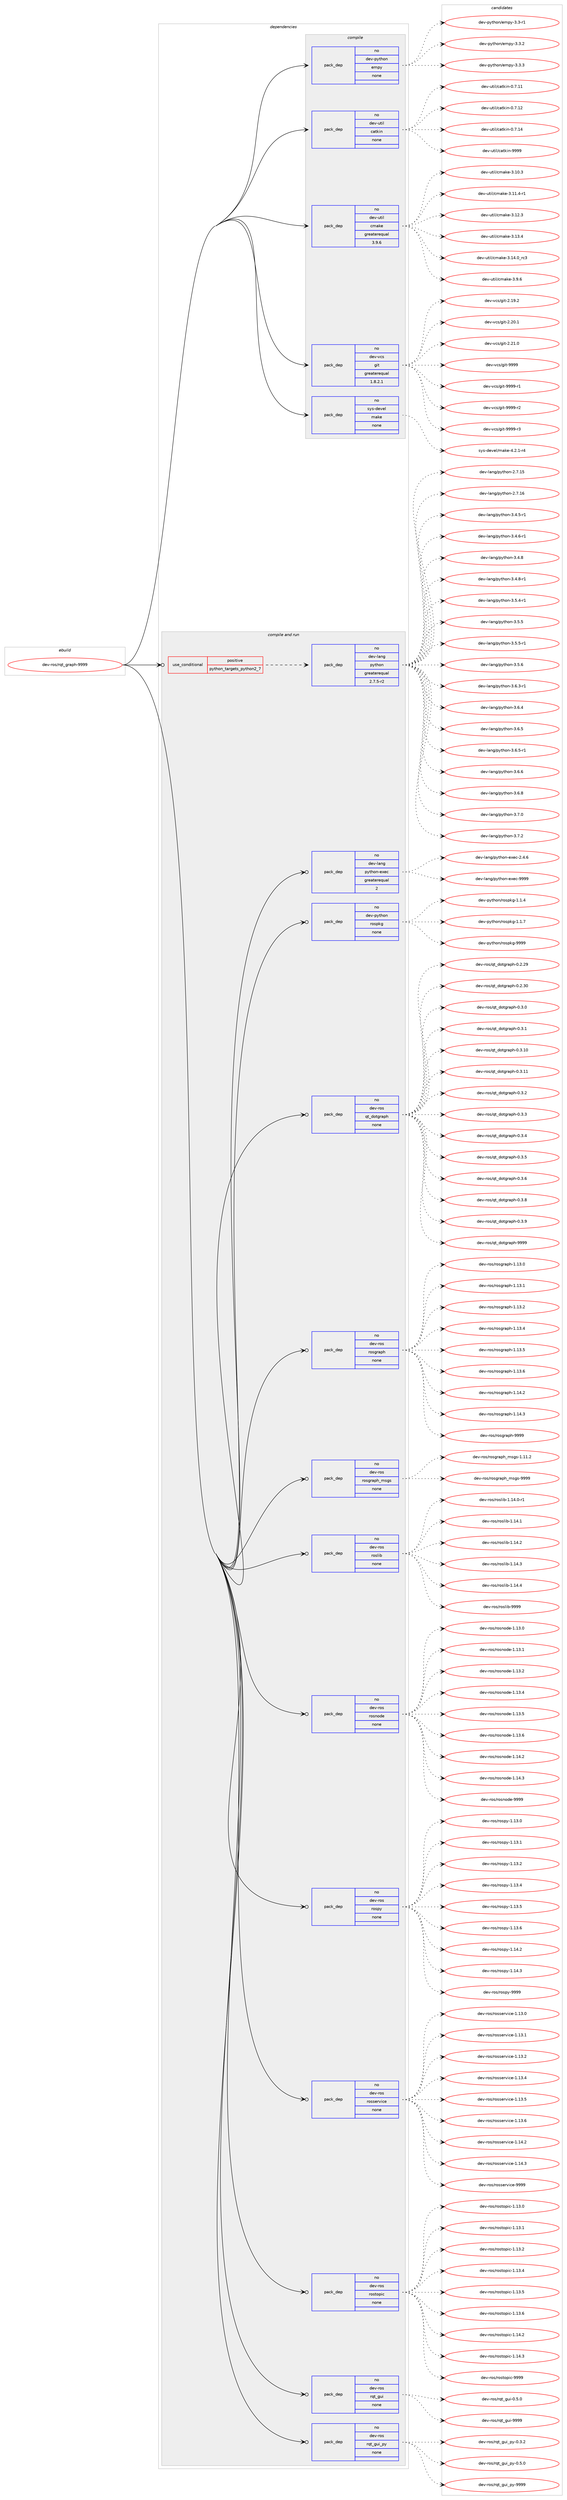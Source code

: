 digraph prolog {

# *************
# Graph options
# *************

newrank=true;
concentrate=true;
compound=true;
graph [rankdir=LR,fontname=Helvetica,fontsize=10,ranksep=1.5];#, ranksep=2.5, nodesep=0.2];
edge  [arrowhead=vee];
node  [fontname=Helvetica,fontsize=10];

# **********
# The ebuild
# **********

subgraph cluster_leftcol {
color=gray;
rank=same;
label=<<i>ebuild</i>>;
id [label="dev-ros/rqt_graph-9999", color=red, width=4, href="../dev-ros/rqt_graph-9999.svg"];
}

# ****************
# The dependencies
# ****************

subgraph cluster_midcol {
color=gray;
label=<<i>dependencies</i>>;
subgraph cluster_compile {
fillcolor="#eeeeee";
style=filled;
label=<<i>compile</i>>;
subgraph pack1055354 {
dependency1469235 [label=<<TABLE BORDER="0" CELLBORDER="1" CELLSPACING="0" CELLPADDING="4" WIDTH="220"><TR><TD ROWSPAN="6" CELLPADDING="30">pack_dep</TD></TR><TR><TD WIDTH="110">no</TD></TR><TR><TD>dev-python</TD></TR><TR><TD>empy</TD></TR><TR><TD>none</TD></TR><TR><TD></TD></TR></TABLE>>, shape=none, color=blue];
}
id:e -> dependency1469235:w [weight=20,style="solid",arrowhead="vee"];
subgraph pack1055355 {
dependency1469236 [label=<<TABLE BORDER="0" CELLBORDER="1" CELLSPACING="0" CELLPADDING="4" WIDTH="220"><TR><TD ROWSPAN="6" CELLPADDING="30">pack_dep</TD></TR><TR><TD WIDTH="110">no</TD></TR><TR><TD>dev-util</TD></TR><TR><TD>catkin</TD></TR><TR><TD>none</TD></TR><TR><TD></TD></TR></TABLE>>, shape=none, color=blue];
}
id:e -> dependency1469236:w [weight=20,style="solid",arrowhead="vee"];
subgraph pack1055356 {
dependency1469237 [label=<<TABLE BORDER="0" CELLBORDER="1" CELLSPACING="0" CELLPADDING="4" WIDTH="220"><TR><TD ROWSPAN="6" CELLPADDING="30">pack_dep</TD></TR><TR><TD WIDTH="110">no</TD></TR><TR><TD>dev-util</TD></TR><TR><TD>cmake</TD></TR><TR><TD>greaterequal</TD></TR><TR><TD>3.9.6</TD></TR></TABLE>>, shape=none, color=blue];
}
id:e -> dependency1469237:w [weight=20,style="solid",arrowhead="vee"];
subgraph pack1055357 {
dependency1469238 [label=<<TABLE BORDER="0" CELLBORDER="1" CELLSPACING="0" CELLPADDING="4" WIDTH="220"><TR><TD ROWSPAN="6" CELLPADDING="30">pack_dep</TD></TR><TR><TD WIDTH="110">no</TD></TR><TR><TD>dev-vcs</TD></TR><TR><TD>git</TD></TR><TR><TD>greaterequal</TD></TR><TR><TD>1.8.2.1</TD></TR></TABLE>>, shape=none, color=blue];
}
id:e -> dependency1469238:w [weight=20,style="solid",arrowhead="vee"];
subgraph pack1055358 {
dependency1469239 [label=<<TABLE BORDER="0" CELLBORDER="1" CELLSPACING="0" CELLPADDING="4" WIDTH="220"><TR><TD ROWSPAN="6" CELLPADDING="30">pack_dep</TD></TR><TR><TD WIDTH="110">no</TD></TR><TR><TD>sys-devel</TD></TR><TR><TD>make</TD></TR><TR><TD>none</TD></TR><TR><TD></TD></TR></TABLE>>, shape=none, color=blue];
}
id:e -> dependency1469239:w [weight=20,style="solid",arrowhead="vee"];
}
subgraph cluster_compileandrun {
fillcolor="#eeeeee";
style=filled;
label=<<i>compile and run</i>>;
subgraph cond390491 {
dependency1469240 [label=<<TABLE BORDER="0" CELLBORDER="1" CELLSPACING="0" CELLPADDING="4"><TR><TD ROWSPAN="3" CELLPADDING="10">use_conditional</TD></TR><TR><TD>positive</TD></TR><TR><TD>python_targets_python2_7</TD></TR></TABLE>>, shape=none, color=red];
subgraph pack1055359 {
dependency1469241 [label=<<TABLE BORDER="0" CELLBORDER="1" CELLSPACING="0" CELLPADDING="4" WIDTH="220"><TR><TD ROWSPAN="6" CELLPADDING="30">pack_dep</TD></TR><TR><TD WIDTH="110">no</TD></TR><TR><TD>dev-lang</TD></TR><TR><TD>python</TD></TR><TR><TD>greaterequal</TD></TR><TR><TD>2.7.5-r2</TD></TR></TABLE>>, shape=none, color=blue];
}
dependency1469240:e -> dependency1469241:w [weight=20,style="dashed",arrowhead="vee"];
}
id:e -> dependency1469240:w [weight=20,style="solid",arrowhead="odotvee"];
subgraph pack1055360 {
dependency1469242 [label=<<TABLE BORDER="0" CELLBORDER="1" CELLSPACING="0" CELLPADDING="4" WIDTH="220"><TR><TD ROWSPAN="6" CELLPADDING="30">pack_dep</TD></TR><TR><TD WIDTH="110">no</TD></TR><TR><TD>dev-lang</TD></TR><TR><TD>python-exec</TD></TR><TR><TD>greaterequal</TD></TR><TR><TD>2</TD></TR></TABLE>>, shape=none, color=blue];
}
id:e -> dependency1469242:w [weight=20,style="solid",arrowhead="odotvee"];
subgraph pack1055361 {
dependency1469243 [label=<<TABLE BORDER="0" CELLBORDER="1" CELLSPACING="0" CELLPADDING="4" WIDTH="220"><TR><TD ROWSPAN="6" CELLPADDING="30">pack_dep</TD></TR><TR><TD WIDTH="110">no</TD></TR><TR><TD>dev-python</TD></TR><TR><TD>rospkg</TD></TR><TR><TD>none</TD></TR><TR><TD></TD></TR></TABLE>>, shape=none, color=blue];
}
id:e -> dependency1469243:w [weight=20,style="solid",arrowhead="odotvee"];
subgraph pack1055362 {
dependency1469244 [label=<<TABLE BORDER="0" CELLBORDER="1" CELLSPACING="0" CELLPADDING="4" WIDTH="220"><TR><TD ROWSPAN="6" CELLPADDING="30">pack_dep</TD></TR><TR><TD WIDTH="110">no</TD></TR><TR><TD>dev-ros</TD></TR><TR><TD>qt_dotgraph</TD></TR><TR><TD>none</TD></TR><TR><TD></TD></TR></TABLE>>, shape=none, color=blue];
}
id:e -> dependency1469244:w [weight=20,style="solid",arrowhead="odotvee"];
subgraph pack1055363 {
dependency1469245 [label=<<TABLE BORDER="0" CELLBORDER="1" CELLSPACING="0" CELLPADDING="4" WIDTH="220"><TR><TD ROWSPAN="6" CELLPADDING="30">pack_dep</TD></TR><TR><TD WIDTH="110">no</TD></TR><TR><TD>dev-ros</TD></TR><TR><TD>rosgraph</TD></TR><TR><TD>none</TD></TR><TR><TD></TD></TR></TABLE>>, shape=none, color=blue];
}
id:e -> dependency1469245:w [weight=20,style="solid",arrowhead="odotvee"];
subgraph pack1055364 {
dependency1469246 [label=<<TABLE BORDER="0" CELLBORDER="1" CELLSPACING="0" CELLPADDING="4" WIDTH="220"><TR><TD ROWSPAN="6" CELLPADDING="30">pack_dep</TD></TR><TR><TD WIDTH="110">no</TD></TR><TR><TD>dev-ros</TD></TR><TR><TD>rosgraph_msgs</TD></TR><TR><TD>none</TD></TR><TR><TD></TD></TR></TABLE>>, shape=none, color=blue];
}
id:e -> dependency1469246:w [weight=20,style="solid",arrowhead="odotvee"];
subgraph pack1055365 {
dependency1469247 [label=<<TABLE BORDER="0" CELLBORDER="1" CELLSPACING="0" CELLPADDING="4" WIDTH="220"><TR><TD ROWSPAN="6" CELLPADDING="30">pack_dep</TD></TR><TR><TD WIDTH="110">no</TD></TR><TR><TD>dev-ros</TD></TR><TR><TD>roslib</TD></TR><TR><TD>none</TD></TR><TR><TD></TD></TR></TABLE>>, shape=none, color=blue];
}
id:e -> dependency1469247:w [weight=20,style="solid",arrowhead="odotvee"];
subgraph pack1055366 {
dependency1469248 [label=<<TABLE BORDER="0" CELLBORDER="1" CELLSPACING="0" CELLPADDING="4" WIDTH="220"><TR><TD ROWSPAN="6" CELLPADDING="30">pack_dep</TD></TR><TR><TD WIDTH="110">no</TD></TR><TR><TD>dev-ros</TD></TR><TR><TD>rosnode</TD></TR><TR><TD>none</TD></TR><TR><TD></TD></TR></TABLE>>, shape=none, color=blue];
}
id:e -> dependency1469248:w [weight=20,style="solid",arrowhead="odotvee"];
subgraph pack1055367 {
dependency1469249 [label=<<TABLE BORDER="0" CELLBORDER="1" CELLSPACING="0" CELLPADDING="4" WIDTH="220"><TR><TD ROWSPAN="6" CELLPADDING="30">pack_dep</TD></TR><TR><TD WIDTH="110">no</TD></TR><TR><TD>dev-ros</TD></TR><TR><TD>rospy</TD></TR><TR><TD>none</TD></TR><TR><TD></TD></TR></TABLE>>, shape=none, color=blue];
}
id:e -> dependency1469249:w [weight=20,style="solid",arrowhead="odotvee"];
subgraph pack1055368 {
dependency1469250 [label=<<TABLE BORDER="0" CELLBORDER="1" CELLSPACING="0" CELLPADDING="4" WIDTH="220"><TR><TD ROWSPAN="6" CELLPADDING="30">pack_dep</TD></TR><TR><TD WIDTH="110">no</TD></TR><TR><TD>dev-ros</TD></TR><TR><TD>rosservice</TD></TR><TR><TD>none</TD></TR><TR><TD></TD></TR></TABLE>>, shape=none, color=blue];
}
id:e -> dependency1469250:w [weight=20,style="solid",arrowhead="odotvee"];
subgraph pack1055369 {
dependency1469251 [label=<<TABLE BORDER="0" CELLBORDER="1" CELLSPACING="0" CELLPADDING="4" WIDTH="220"><TR><TD ROWSPAN="6" CELLPADDING="30">pack_dep</TD></TR><TR><TD WIDTH="110">no</TD></TR><TR><TD>dev-ros</TD></TR><TR><TD>rostopic</TD></TR><TR><TD>none</TD></TR><TR><TD></TD></TR></TABLE>>, shape=none, color=blue];
}
id:e -> dependency1469251:w [weight=20,style="solid",arrowhead="odotvee"];
subgraph pack1055370 {
dependency1469252 [label=<<TABLE BORDER="0" CELLBORDER="1" CELLSPACING="0" CELLPADDING="4" WIDTH="220"><TR><TD ROWSPAN="6" CELLPADDING="30">pack_dep</TD></TR><TR><TD WIDTH="110">no</TD></TR><TR><TD>dev-ros</TD></TR><TR><TD>rqt_gui</TD></TR><TR><TD>none</TD></TR><TR><TD></TD></TR></TABLE>>, shape=none, color=blue];
}
id:e -> dependency1469252:w [weight=20,style="solid",arrowhead="odotvee"];
subgraph pack1055371 {
dependency1469253 [label=<<TABLE BORDER="0" CELLBORDER="1" CELLSPACING="0" CELLPADDING="4" WIDTH="220"><TR><TD ROWSPAN="6" CELLPADDING="30">pack_dep</TD></TR><TR><TD WIDTH="110">no</TD></TR><TR><TD>dev-ros</TD></TR><TR><TD>rqt_gui_py</TD></TR><TR><TD>none</TD></TR><TR><TD></TD></TR></TABLE>>, shape=none, color=blue];
}
id:e -> dependency1469253:w [weight=20,style="solid",arrowhead="odotvee"];
}
subgraph cluster_run {
fillcolor="#eeeeee";
style=filled;
label=<<i>run</i>>;
}
}

# **************
# The candidates
# **************

subgraph cluster_choices {
rank=same;
color=gray;
label=<<i>candidates</i>>;

subgraph choice1055354 {
color=black;
nodesep=1;
choice1001011184511212111610411111047101109112121455146514511449 [label="dev-python/empy-3.3-r1", color=red, width=4,href="../dev-python/empy-3.3-r1.svg"];
choice1001011184511212111610411111047101109112121455146514650 [label="dev-python/empy-3.3.2", color=red, width=4,href="../dev-python/empy-3.3.2.svg"];
choice1001011184511212111610411111047101109112121455146514651 [label="dev-python/empy-3.3.3", color=red, width=4,href="../dev-python/empy-3.3.3.svg"];
dependency1469235:e -> choice1001011184511212111610411111047101109112121455146514511449:w [style=dotted,weight="100"];
dependency1469235:e -> choice1001011184511212111610411111047101109112121455146514650:w [style=dotted,weight="100"];
dependency1469235:e -> choice1001011184511212111610411111047101109112121455146514651:w [style=dotted,weight="100"];
}
subgraph choice1055355 {
color=black;
nodesep=1;
choice1001011184511711610510847999711610710511045484655464949 [label="dev-util/catkin-0.7.11", color=red, width=4,href="../dev-util/catkin-0.7.11.svg"];
choice1001011184511711610510847999711610710511045484655464950 [label="dev-util/catkin-0.7.12", color=red, width=4,href="../dev-util/catkin-0.7.12.svg"];
choice1001011184511711610510847999711610710511045484655464952 [label="dev-util/catkin-0.7.14", color=red, width=4,href="../dev-util/catkin-0.7.14.svg"];
choice100101118451171161051084799971161071051104557575757 [label="dev-util/catkin-9999", color=red, width=4,href="../dev-util/catkin-9999.svg"];
dependency1469236:e -> choice1001011184511711610510847999711610710511045484655464949:w [style=dotted,weight="100"];
dependency1469236:e -> choice1001011184511711610510847999711610710511045484655464950:w [style=dotted,weight="100"];
dependency1469236:e -> choice1001011184511711610510847999711610710511045484655464952:w [style=dotted,weight="100"];
dependency1469236:e -> choice100101118451171161051084799971161071051104557575757:w [style=dotted,weight="100"];
}
subgraph choice1055356 {
color=black;
nodesep=1;
choice1001011184511711610510847991099710710145514649484651 [label="dev-util/cmake-3.10.3", color=red, width=4,href="../dev-util/cmake-3.10.3.svg"];
choice10010111845117116105108479910997107101455146494946524511449 [label="dev-util/cmake-3.11.4-r1", color=red, width=4,href="../dev-util/cmake-3.11.4-r1.svg"];
choice1001011184511711610510847991099710710145514649504651 [label="dev-util/cmake-3.12.3", color=red, width=4,href="../dev-util/cmake-3.12.3.svg"];
choice1001011184511711610510847991099710710145514649514652 [label="dev-util/cmake-3.13.4", color=red, width=4,href="../dev-util/cmake-3.13.4.svg"];
choice1001011184511711610510847991099710710145514649524648951149951 [label="dev-util/cmake-3.14.0_rc3", color=red, width=4,href="../dev-util/cmake-3.14.0_rc3.svg"];
choice10010111845117116105108479910997107101455146574654 [label="dev-util/cmake-3.9.6", color=red, width=4,href="../dev-util/cmake-3.9.6.svg"];
dependency1469237:e -> choice1001011184511711610510847991099710710145514649484651:w [style=dotted,weight="100"];
dependency1469237:e -> choice10010111845117116105108479910997107101455146494946524511449:w [style=dotted,weight="100"];
dependency1469237:e -> choice1001011184511711610510847991099710710145514649504651:w [style=dotted,weight="100"];
dependency1469237:e -> choice1001011184511711610510847991099710710145514649514652:w [style=dotted,weight="100"];
dependency1469237:e -> choice1001011184511711610510847991099710710145514649524648951149951:w [style=dotted,weight="100"];
dependency1469237:e -> choice10010111845117116105108479910997107101455146574654:w [style=dotted,weight="100"];
}
subgraph choice1055357 {
color=black;
nodesep=1;
choice10010111845118991154710310511645504649574650 [label="dev-vcs/git-2.19.2", color=red, width=4,href="../dev-vcs/git-2.19.2.svg"];
choice10010111845118991154710310511645504650484649 [label="dev-vcs/git-2.20.1", color=red, width=4,href="../dev-vcs/git-2.20.1.svg"];
choice10010111845118991154710310511645504650494648 [label="dev-vcs/git-2.21.0", color=red, width=4,href="../dev-vcs/git-2.21.0.svg"];
choice1001011184511899115471031051164557575757 [label="dev-vcs/git-9999", color=red, width=4,href="../dev-vcs/git-9999.svg"];
choice10010111845118991154710310511645575757574511449 [label="dev-vcs/git-9999-r1", color=red, width=4,href="../dev-vcs/git-9999-r1.svg"];
choice10010111845118991154710310511645575757574511450 [label="dev-vcs/git-9999-r2", color=red, width=4,href="../dev-vcs/git-9999-r2.svg"];
choice10010111845118991154710310511645575757574511451 [label="dev-vcs/git-9999-r3", color=red, width=4,href="../dev-vcs/git-9999-r3.svg"];
dependency1469238:e -> choice10010111845118991154710310511645504649574650:w [style=dotted,weight="100"];
dependency1469238:e -> choice10010111845118991154710310511645504650484649:w [style=dotted,weight="100"];
dependency1469238:e -> choice10010111845118991154710310511645504650494648:w [style=dotted,weight="100"];
dependency1469238:e -> choice1001011184511899115471031051164557575757:w [style=dotted,weight="100"];
dependency1469238:e -> choice10010111845118991154710310511645575757574511449:w [style=dotted,weight="100"];
dependency1469238:e -> choice10010111845118991154710310511645575757574511450:w [style=dotted,weight="100"];
dependency1469238:e -> choice10010111845118991154710310511645575757574511451:w [style=dotted,weight="100"];
}
subgraph choice1055358 {
color=black;
nodesep=1;
choice1151211154510010111810110847109971071014552465046494511452 [label="sys-devel/make-4.2.1-r4", color=red, width=4,href="../sys-devel/make-4.2.1-r4.svg"];
dependency1469239:e -> choice1151211154510010111810110847109971071014552465046494511452:w [style=dotted,weight="100"];
}
subgraph choice1055359 {
color=black;
nodesep=1;
choice10010111845108971101034711212111610411111045504655464953 [label="dev-lang/python-2.7.15", color=red, width=4,href="../dev-lang/python-2.7.15.svg"];
choice10010111845108971101034711212111610411111045504655464954 [label="dev-lang/python-2.7.16", color=red, width=4,href="../dev-lang/python-2.7.16.svg"];
choice1001011184510897110103471121211161041111104551465246534511449 [label="dev-lang/python-3.4.5-r1", color=red, width=4,href="../dev-lang/python-3.4.5-r1.svg"];
choice1001011184510897110103471121211161041111104551465246544511449 [label="dev-lang/python-3.4.6-r1", color=red, width=4,href="../dev-lang/python-3.4.6-r1.svg"];
choice100101118451089711010347112121116104111110455146524656 [label="dev-lang/python-3.4.8", color=red, width=4,href="../dev-lang/python-3.4.8.svg"];
choice1001011184510897110103471121211161041111104551465246564511449 [label="dev-lang/python-3.4.8-r1", color=red, width=4,href="../dev-lang/python-3.4.8-r1.svg"];
choice1001011184510897110103471121211161041111104551465346524511449 [label="dev-lang/python-3.5.4-r1", color=red, width=4,href="../dev-lang/python-3.5.4-r1.svg"];
choice100101118451089711010347112121116104111110455146534653 [label="dev-lang/python-3.5.5", color=red, width=4,href="../dev-lang/python-3.5.5.svg"];
choice1001011184510897110103471121211161041111104551465346534511449 [label="dev-lang/python-3.5.5-r1", color=red, width=4,href="../dev-lang/python-3.5.5-r1.svg"];
choice100101118451089711010347112121116104111110455146534654 [label="dev-lang/python-3.5.6", color=red, width=4,href="../dev-lang/python-3.5.6.svg"];
choice1001011184510897110103471121211161041111104551465446514511449 [label="dev-lang/python-3.6.3-r1", color=red, width=4,href="../dev-lang/python-3.6.3-r1.svg"];
choice100101118451089711010347112121116104111110455146544652 [label="dev-lang/python-3.6.4", color=red, width=4,href="../dev-lang/python-3.6.4.svg"];
choice100101118451089711010347112121116104111110455146544653 [label="dev-lang/python-3.6.5", color=red, width=4,href="../dev-lang/python-3.6.5.svg"];
choice1001011184510897110103471121211161041111104551465446534511449 [label="dev-lang/python-3.6.5-r1", color=red, width=4,href="../dev-lang/python-3.6.5-r1.svg"];
choice100101118451089711010347112121116104111110455146544654 [label="dev-lang/python-3.6.6", color=red, width=4,href="../dev-lang/python-3.6.6.svg"];
choice100101118451089711010347112121116104111110455146544656 [label="dev-lang/python-3.6.8", color=red, width=4,href="../dev-lang/python-3.6.8.svg"];
choice100101118451089711010347112121116104111110455146554648 [label="dev-lang/python-3.7.0", color=red, width=4,href="../dev-lang/python-3.7.0.svg"];
choice100101118451089711010347112121116104111110455146554650 [label="dev-lang/python-3.7.2", color=red, width=4,href="../dev-lang/python-3.7.2.svg"];
dependency1469241:e -> choice10010111845108971101034711212111610411111045504655464953:w [style=dotted,weight="100"];
dependency1469241:e -> choice10010111845108971101034711212111610411111045504655464954:w [style=dotted,weight="100"];
dependency1469241:e -> choice1001011184510897110103471121211161041111104551465246534511449:w [style=dotted,weight="100"];
dependency1469241:e -> choice1001011184510897110103471121211161041111104551465246544511449:w [style=dotted,weight="100"];
dependency1469241:e -> choice100101118451089711010347112121116104111110455146524656:w [style=dotted,weight="100"];
dependency1469241:e -> choice1001011184510897110103471121211161041111104551465246564511449:w [style=dotted,weight="100"];
dependency1469241:e -> choice1001011184510897110103471121211161041111104551465346524511449:w [style=dotted,weight="100"];
dependency1469241:e -> choice100101118451089711010347112121116104111110455146534653:w [style=dotted,weight="100"];
dependency1469241:e -> choice1001011184510897110103471121211161041111104551465346534511449:w [style=dotted,weight="100"];
dependency1469241:e -> choice100101118451089711010347112121116104111110455146534654:w [style=dotted,weight="100"];
dependency1469241:e -> choice1001011184510897110103471121211161041111104551465446514511449:w [style=dotted,weight="100"];
dependency1469241:e -> choice100101118451089711010347112121116104111110455146544652:w [style=dotted,weight="100"];
dependency1469241:e -> choice100101118451089711010347112121116104111110455146544653:w [style=dotted,weight="100"];
dependency1469241:e -> choice1001011184510897110103471121211161041111104551465446534511449:w [style=dotted,weight="100"];
dependency1469241:e -> choice100101118451089711010347112121116104111110455146544654:w [style=dotted,weight="100"];
dependency1469241:e -> choice100101118451089711010347112121116104111110455146544656:w [style=dotted,weight="100"];
dependency1469241:e -> choice100101118451089711010347112121116104111110455146554648:w [style=dotted,weight="100"];
dependency1469241:e -> choice100101118451089711010347112121116104111110455146554650:w [style=dotted,weight="100"];
}
subgraph choice1055360 {
color=black;
nodesep=1;
choice1001011184510897110103471121211161041111104510112010199455046524654 [label="dev-lang/python-exec-2.4.6", color=red, width=4,href="../dev-lang/python-exec-2.4.6.svg"];
choice10010111845108971101034711212111610411111045101120101994557575757 [label="dev-lang/python-exec-9999", color=red, width=4,href="../dev-lang/python-exec-9999.svg"];
dependency1469242:e -> choice1001011184510897110103471121211161041111104510112010199455046524654:w [style=dotted,weight="100"];
dependency1469242:e -> choice10010111845108971101034711212111610411111045101120101994557575757:w [style=dotted,weight="100"];
}
subgraph choice1055361 {
color=black;
nodesep=1;
choice1001011184511212111610411111047114111115112107103454946494652 [label="dev-python/rospkg-1.1.4", color=red, width=4,href="../dev-python/rospkg-1.1.4.svg"];
choice1001011184511212111610411111047114111115112107103454946494655 [label="dev-python/rospkg-1.1.7", color=red, width=4,href="../dev-python/rospkg-1.1.7.svg"];
choice10010111845112121116104111110471141111151121071034557575757 [label="dev-python/rospkg-9999", color=red, width=4,href="../dev-python/rospkg-9999.svg"];
dependency1469243:e -> choice1001011184511212111610411111047114111115112107103454946494652:w [style=dotted,weight="100"];
dependency1469243:e -> choice1001011184511212111610411111047114111115112107103454946494655:w [style=dotted,weight="100"];
dependency1469243:e -> choice10010111845112121116104111110471141111151121071034557575757:w [style=dotted,weight="100"];
}
subgraph choice1055362 {
color=black;
nodesep=1;
choice1001011184511411111547113116951001111161031149711210445484650465057 [label="dev-ros/qt_dotgraph-0.2.29", color=red, width=4,href="../dev-ros/qt_dotgraph-0.2.29.svg"];
choice1001011184511411111547113116951001111161031149711210445484650465148 [label="dev-ros/qt_dotgraph-0.2.30", color=red, width=4,href="../dev-ros/qt_dotgraph-0.2.30.svg"];
choice10010111845114111115471131169510011111610311497112104454846514648 [label="dev-ros/qt_dotgraph-0.3.0", color=red, width=4,href="../dev-ros/qt_dotgraph-0.3.0.svg"];
choice10010111845114111115471131169510011111610311497112104454846514649 [label="dev-ros/qt_dotgraph-0.3.1", color=red, width=4,href="../dev-ros/qt_dotgraph-0.3.1.svg"];
choice1001011184511411111547113116951001111161031149711210445484651464948 [label="dev-ros/qt_dotgraph-0.3.10", color=red, width=4,href="../dev-ros/qt_dotgraph-0.3.10.svg"];
choice1001011184511411111547113116951001111161031149711210445484651464949 [label="dev-ros/qt_dotgraph-0.3.11", color=red, width=4,href="../dev-ros/qt_dotgraph-0.3.11.svg"];
choice10010111845114111115471131169510011111610311497112104454846514650 [label="dev-ros/qt_dotgraph-0.3.2", color=red, width=4,href="../dev-ros/qt_dotgraph-0.3.2.svg"];
choice10010111845114111115471131169510011111610311497112104454846514651 [label="dev-ros/qt_dotgraph-0.3.3", color=red, width=4,href="../dev-ros/qt_dotgraph-0.3.3.svg"];
choice10010111845114111115471131169510011111610311497112104454846514652 [label="dev-ros/qt_dotgraph-0.3.4", color=red, width=4,href="../dev-ros/qt_dotgraph-0.3.4.svg"];
choice10010111845114111115471131169510011111610311497112104454846514653 [label="dev-ros/qt_dotgraph-0.3.5", color=red, width=4,href="../dev-ros/qt_dotgraph-0.3.5.svg"];
choice10010111845114111115471131169510011111610311497112104454846514654 [label="dev-ros/qt_dotgraph-0.3.6", color=red, width=4,href="../dev-ros/qt_dotgraph-0.3.6.svg"];
choice10010111845114111115471131169510011111610311497112104454846514656 [label="dev-ros/qt_dotgraph-0.3.8", color=red, width=4,href="../dev-ros/qt_dotgraph-0.3.8.svg"];
choice10010111845114111115471131169510011111610311497112104454846514657 [label="dev-ros/qt_dotgraph-0.3.9", color=red, width=4,href="../dev-ros/qt_dotgraph-0.3.9.svg"];
choice100101118451141111154711311695100111116103114971121044557575757 [label="dev-ros/qt_dotgraph-9999", color=red, width=4,href="../dev-ros/qt_dotgraph-9999.svg"];
dependency1469244:e -> choice1001011184511411111547113116951001111161031149711210445484650465057:w [style=dotted,weight="100"];
dependency1469244:e -> choice1001011184511411111547113116951001111161031149711210445484650465148:w [style=dotted,weight="100"];
dependency1469244:e -> choice10010111845114111115471131169510011111610311497112104454846514648:w [style=dotted,weight="100"];
dependency1469244:e -> choice10010111845114111115471131169510011111610311497112104454846514649:w [style=dotted,weight="100"];
dependency1469244:e -> choice1001011184511411111547113116951001111161031149711210445484651464948:w [style=dotted,weight="100"];
dependency1469244:e -> choice1001011184511411111547113116951001111161031149711210445484651464949:w [style=dotted,weight="100"];
dependency1469244:e -> choice10010111845114111115471131169510011111610311497112104454846514650:w [style=dotted,weight="100"];
dependency1469244:e -> choice10010111845114111115471131169510011111610311497112104454846514651:w [style=dotted,weight="100"];
dependency1469244:e -> choice10010111845114111115471131169510011111610311497112104454846514652:w [style=dotted,weight="100"];
dependency1469244:e -> choice10010111845114111115471131169510011111610311497112104454846514653:w [style=dotted,weight="100"];
dependency1469244:e -> choice10010111845114111115471131169510011111610311497112104454846514654:w [style=dotted,weight="100"];
dependency1469244:e -> choice10010111845114111115471131169510011111610311497112104454846514656:w [style=dotted,weight="100"];
dependency1469244:e -> choice10010111845114111115471131169510011111610311497112104454846514657:w [style=dotted,weight="100"];
dependency1469244:e -> choice100101118451141111154711311695100111116103114971121044557575757:w [style=dotted,weight="100"];
}
subgraph choice1055363 {
color=black;
nodesep=1;
choice10010111845114111115471141111151031149711210445494649514648 [label="dev-ros/rosgraph-1.13.0", color=red, width=4,href="../dev-ros/rosgraph-1.13.0.svg"];
choice10010111845114111115471141111151031149711210445494649514649 [label="dev-ros/rosgraph-1.13.1", color=red, width=4,href="../dev-ros/rosgraph-1.13.1.svg"];
choice10010111845114111115471141111151031149711210445494649514650 [label="dev-ros/rosgraph-1.13.2", color=red, width=4,href="../dev-ros/rosgraph-1.13.2.svg"];
choice10010111845114111115471141111151031149711210445494649514652 [label="dev-ros/rosgraph-1.13.4", color=red, width=4,href="../dev-ros/rosgraph-1.13.4.svg"];
choice10010111845114111115471141111151031149711210445494649514653 [label="dev-ros/rosgraph-1.13.5", color=red, width=4,href="../dev-ros/rosgraph-1.13.5.svg"];
choice10010111845114111115471141111151031149711210445494649514654 [label="dev-ros/rosgraph-1.13.6", color=red, width=4,href="../dev-ros/rosgraph-1.13.6.svg"];
choice10010111845114111115471141111151031149711210445494649524650 [label="dev-ros/rosgraph-1.14.2", color=red, width=4,href="../dev-ros/rosgraph-1.14.2.svg"];
choice10010111845114111115471141111151031149711210445494649524651 [label="dev-ros/rosgraph-1.14.3", color=red, width=4,href="../dev-ros/rosgraph-1.14.3.svg"];
choice1001011184511411111547114111115103114971121044557575757 [label="dev-ros/rosgraph-9999", color=red, width=4,href="../dev-ros/rosgraph-9999.svg"];
dependency1469245:e -> choice10010111845114111115471141111151031149711210445494649514648:w [style=dotted,weight="100"];
dependency1469245:e -> choice10010111845114111115471141111151031149711210445494649514649:w [style=dotted,weight="100"];
dependency1469245:e -> choice10010111845114111115471141111151031149711210445494649514650:w [style=dotted,weight="100"];
dependency1469245:e -> choice10010111845114111115471141111151031149711210445494649514652:w [style=dotted,weight="100"];
dependency1469245:e -> choice10010111845114111115471141111151031149711210445494649514653:w [style=dotted,weight="100"];
dependency1469245:e -> choice10010111845114111115471141111151031149711210445494649514654:w [style=dotted,weight="100"];
dependency1469245:e -> choice10010111845114111115471141111151031149711210445494649524650:w [style=dotted,weight="100"];
dependency1469245:e -> choice10010111845114111115471141111151031149711210445494649524651:w [style=dotted,weight="100"];
dependency1469245:e -> choice1001011184511411111547114111115103114971121044557575757:w [style=dotted,weight="100"];
}
subgraph choice1055364 {
color=black;
nodesep=1;
choice1001011184511411111547114111115103114971121049510911510311545494649494650 [label="dev-ros/rosgraph_msgs-1.11.2", color=red, width=4,href="../dev-ros/rosgraph_msgs-1.11.2.svg"];
choice100101118451141111154711411111510311497112104951091151031154557575757 [label="dev-ros/rosgraph_msgs-9999", color=red, width=4,href="../dev-ros/rosgraph_msgs-9999.svg"];
dependency1469246:e -> choice1001011184511411111547114111115103114971121049510911510311545494649494650:w [style=dotted,weight="100"];
dependency1469246:e -> choice100101118451141111154711411111510311497112104951091151031154557575757:w [style=dotted,weight="100"];
}
subgraph choice1055365 {
color=black;
nodesep=1;
choice100101118451141111154711411111510810598454946495246484511449 [label="dev-ros/roslib-1.14.0-r1", color=red, width=4,href="../dev-ros/roslib-1.14.0-r1.svg"];
choice10010111845114111115471141111151081059845494649524649 [label="dev-ros/roslib-1.14.1", color=red, width=4,href="../dev-ros/roslib-1.14.1.svg"];
choice10010111845114111115471141111151081059845494649524650 [label="dev-ros/roslib-1.14.2", color=red, width=4,href="../dev-ros/roslib-1.14.2.svg"];
choice10010111845114111115471141111151081059845494649524651 [label="dev-ros/roslib-1.14.3", color=red, width=4,href="../dev-ros/roslib-1.14.3.svg"];
choice10010111845114111115471141111151081059845494649524652 [label="dev-ros/roslib-1.14.4", color=red, width=4,href="../dev-ros/roslib-1.14.4.svg"];
choice1001011184511411111547114111115108105984557575757 [label="dev-ros/roslib-9999", color=red, width=4,href="../dev-ros/roslib-9999.svg"];
dependency1469247:e -> choice100101118451141111154711411111510810598454946495246484511449:w [style=dotted,weight="100"];
dependency1469247:e -> choice10010111845114111115471141111151081059845494649524649:w [style=dotted,weight="100"];
dependency1469247:e -> choice10010111845114111115471141111151081059845494649524650:w [style=dotted,weight="100"];
dependency1469247:e -> choice10010111845114111115471141111151081059845494649524651:w [style=dotted,weight="100"];
dependency1469247:e -> choice10010111845114111115471141111151081059845494649524652:w [style=dotted,weight="100"];
dependency1469247:e -> choice1001011184511411111547114111115108105984557575757:w [style=dotted,weight="100"];
}
subgraph choice1055366 {
color=black;
nodesep=1;
choice100101118451141111154711411111511011110010145494649514648 [label="dev-ros/rosnode-1.13.0", color=red, width=4,href="../dev-ros/rosnode-1.13.0.svg"];
choice100101118451141111154711411111511011110010145494649514649 [label="dev-ros/rosnode-1.13.1", color=red, width=4,href="../dev-ros/rosnode-1.13.1.svg"];
choice100101118451141111154711411111511011110010145494649514650 [label="dev-ros/rosnode-1.13.2", color=red, width=4,href="../dev-ros/rosnode-1.13.2.svg"];
choice100101118451141111154711411111511011110010145494649514652 [label="dev-ros/rosnode-1.13.4", color=red, width=4,href="../dev-ros/rosnode-1.13.4.svg"];
choice100101118451141111154711411111511011110010145494649514653 [label="dev-ros/rosnode-1.13.5", color=red, width=4,href="../dev-ros/rosnode-1.13.5.svg"];
choice100101118451141111154711411111511011110010145494649514654 [label="dev-ros/rosnode-1.13.6", color=red, width=4,href="../dev-ros/rosnode-1.13.6.svg"];
choice100101118451141111154711411111511011110010145494649524650 [label="dev-ros/rosnode-1.14.2", color=red, width=4,href="../dev-ros/rosnode-1.14.2.svg"];
choice100101118451141111154711411111511011110010145494649524651 [label="dev-ros/rosnode-1.14.3", color=red, width=4,href="../dev-ros/rosnode-1.14.3.svg"];
choice10010111845114111115471141111151101111001014557575757 [label="dev-ros/rosnode-9999", color=red, width=4,href="../dev-ros/rosnode-9999.svg"];
dependency1469248:e -> choice100101118451141111154711411111511011110010145494649514648:w [style=dotted,weight="100"];
dependency1469248:e -> choice100101118451141111154711411111511011110010145494649514649:w [style=dotted,weight="100"];
dependency1469248:e -> choice100101118451141111154711411111511011110010145494649514650:w [style=dotted,weight="100"];
dependency1469248:e -> choice100101118451141111154711411111511011110010145494649514652:w [style=dotted,weight="100"];
dependency1469248:e -> choice100101118451141111154711411111511011110010145494649514653:w [style=dotted,weight="100"];
dependency1469248:e -> choice100101118451141111154711411111511011110010145494649514654:w [style=dotted,weight="100"];
dependency1469248:e -> choice100101118451141111154711411111511011110010145494649524650:w [style=dotted,weight="100"];
dependency1469248:e -> choice100101118451141111154711411111511011110010145494649524651:w [style=dotted,weight="100"];
dependency1469248:e -> choice10010111845114111115471141111151101111001014557575757:w [style=dotted,weight="100"];
}
subgraph choice1055367 {
color=black;
nodesep=1;
choice100101118451141111154711411111511212145494649514648 [label="dev-ros/rospy-1.13.0", color=red, width=4,href="../dev-ros/rospy-1.13.0.svg"];
choice100101118451141111154711411111511212145494649514649 [label="dev-ros/rospy-1.13.1", color=red, width=4,href="../dev-ros/rospy-1.13.1.svg"];
choice100101118451141111154711411111511212145494649514650 [label="dev-ros/rospy-1.13.2", color=red, width=4,href="../dev-ros/rospy-1.13.2.svg"];
choice100101118451141111154711411111511212145494649514652 [label="dev-ros/rospy-1.13.4", color=red, width=4,href="../dev-ros/rospy-1.13.4.svg"];
choice100101118451141111154711411111511212145494649514653 [label="dev-ros/rospy-1.13.5", color=red, width=4,href="../dev-ros/rospy-1.13.5.svg"];
choice100101118451141111154711411111511212145494649514654 [label="dev-ros/rospy-1.13.6", color=red, width=4,href="../dev-ros/rospy-1.13.6.svg"];
choice100101118451141111154711411111511212145494649524650 [label="dev-ros/rospy-1.14.2", color=red, width=4,href="../dev-ros/rospy-1.14.2.svg"];
choice100101118451141111154711411111511212145494649524651 [label="dev-ros/rospy-1.14.3", color=red, width=4,href="../dev-ros/rospy-1.14.3.svg"];
choice10010111845114111115471141111151121214557575757 [label="dev-ros/rospy-9999", color=red, width=4,href="../dev-ros/rospy-9999.svg"];
dependency1469249:e -> choice100101118451141111154711411111511212145494649514648:w [style=dotted,weight="100"];
dependency1469249:e -> choice100101118451141111154711411111511212145494649514649:w [style=dotted,weight="100"];
dependency1469249:e -> choice100101118451141111154711411111511212145494649514650:w [style=dotted,weight="100"];
dependency1469249:e -> choice100101118451141111154711411111511212145494649514652:w [style=dotted,weight="100"];
dependency1469249:e -> choice100101118451141111154711411111511212145494649514653:w [style=dotted,weight="100"];
dependency1469249:e -> choice100101118451141111154711411111511212145494649514654:w [style=dotted,weight="100"];
dependency1469249:e -> choice100101118451141111154711411111511212145494649524650:w [style=dotted,weight="100"];
dependency1469249:e -> choice100101118451141111154711411111511212145494649524651:w [style=dotted,weight="100"];
dependency1469249:e -> choice10010111845114111115471141111151121214557575757:w [style=dotted,weight="100"];
}
subgraph choice1055368 {
color=black;
nodesep=1;
choice10010111845114111115471141111151151011141181059910145494649514648 [label="dev-ros/rosservice-1.13.0", color=red, width=4,href="../dev-ros/rosservice-1.13.0.svg"];
choice10010111845114111115471141111151151011141181059910145494649514649 [label="dev-ros/rosservice-1.13.1", color=red, width=4,href="../dev-ros/rosservice-1.13.1.svg"];
choice10010111845114111115471141111151151011141181059910145494649514650 [label="dev-ros/rosservice-1.13.2", color=red, width=4,href="../dev-ros/rosservice-1.13.2.svg"];
choice10010111845114111115471141111151151011141181059910145494649514652 [label="dev-ros/rosservice-1.13.4", color=red, width=4,href="../dev-ros/rosservice-1.13.4.svg"];
choice10010111845114111115471141111151151011141181059910145494649514653 [label="dev-ros/rosservice-1.13.5", color=red, width=4,href="../dev-ros/rosservice-1.13.5.svg"];
choice10010111845114111115471141111151151011141181059910145494649514654 [label="dev-ros/rosservice-1.13.6", color=red, width=4,href="../dev-ros/rosservice-1.13.6.svg"];
choice10010111845114111115471141111151151011141181059910145494649524650 [label="dev-ros/rosservice-1.14.2", color=red, width=4,href="../dev-ros/rosservice-1.14.2.svg"];
choice10010111845114111115471141111151151011141181059910145494649524651 [label="dev-ros/rosservice-1.14.3", color=red, width=4,href="../dev-ros/rosservice-1.14.3.svg"];
choice1001011184511411111547114111115115101114118105991014557575757 [label="dev-ros/rosservice-9999", color=red, width=4,href="../dev-ros/rosservice-9999.svg"];
dependency1469250:e -> choice10010111845114111115471141111151151011141181059910145494649514648:w [style=dotted,weight="100"];
dependency1469250:e -> choice10010111845114111115471141111151151011141181059910145494649514649:w [style=dotted,weight="100"];
dependency1469250:e -> choice10010111845114111115471141111151151011141181059910145494649514650:w [style=dotted,weight="100"];
dependency1469250:e -> choice10010111845114111115471141111151151011141181059910145494649514652:w [style=dotted,weight="100"];
dependency1469250:e -> choice10010111845114111115471141111151151011141181059910145494649514653:w [style=dotted,weight="100"];
dependency1469250:e -> choice10010111845114111115471141111151151011141181059910145494649514654:w [style=dotted,weight="100"];
dependency1469250:e -> choice10010111845114111115471141111151151011141181059910145494649524650:w [style=dotted,weight="100"];
dependency1469250:e -> choice10010111845114111115471141111151151011141181059910145494649524651:w [style=dotted,weight="100"];
dependency1469250:e -> choice1001011184511411111547114111115115101114118105991014557575757:w [style=dotted,weight="100"];
}
subgraph choice1055369 {
color=black;
nodesep=1;
choice10010111845114111115471141111151161111121059945494649514648 [label="dev-ros/rostopic-1.13.0", color=red, width=4,href="../dev-ros/rostopic-1.13.0.svg"];
choice10010111845114111115471141111151161111121059945494649514649 [label="dev-ros/rostopic-1.13.1", color=red, width=4,href="../dev-ros/rostopic-1.13.1.svg"];
choice10010111845114111115471141111151161111121059945494649514650 [label="dev-ros/rostopic-1.13.2", color=red, width=4,href="../dev-ros/rostopic-1.13.2.svg"];
choice10010111845114111115471141111151161111121059945494649514652 [label="dev-ros/rostopic-1.13.4", color=red, width=4,href="../dev-ros/rostopic-1.13.4.svg"];
choice10010111845114111115471141111151161111121059945494649514653 [label="dev-ros/rostopic-1.13.5", color=red, width=4,href="../dev-ros/rostopic-1.13.5.svg"];
choice10010111845114111115471141111151161111121059945494649514654 [label="dev-ros/rostopic-1.13.6", color=red, width=4,href="../dev-ros/rostopic-1.13.6.svg"];
choice10010111845114111115471141111151161111121059945494649524650 [label="dev-ros/rostopic-1.14.2", color=red, width=4,href="../dev-ros/rostopic-1.14.2.svg"];
choice10010111845114111115471141111151161111121059945494649524651 [label="dev-ros/rostopic-1.14.3", color=red, width=4,href="../dev-ros/rostopic-1.14.3.svg"];
choice1001011184511411111547114111115116111112105994557575757 [label="dev-ros/rostopic-9999", color=red, width=4,href="../dev-ros/rostopic-9999.svg"];
dependency1469251:e -> choice10010111845114111115471141111151161111121059945494649514648:w [style=dotted,weight="100"];
dependency1469251:e -> choice10010111845114111115471141111151161111121059945494649514649:w [style=dotted,weight="100"];
dependency1469251:e -> choice10010111845114111115471141111151161111121059945494649514650:w [style=dotted,weight="100"];
dependency1469251:e -> choice10010111845114111115471141111151161111121059945494649514652:w [style=dotted,weight="100"];
dependency1469251:e -> choice10010111845114111115471141111151161111121059945494649514653:w [style=dotted,weight="100"];
dependency1469251:e -> choice10010111845114111115471141111151161111121059945494649514654:w [style=dotted,weight="100"];
dependency1469251:e -> choice10010111845114111115471141111151161111121059945494649524650:w [style=dotted,weight="100"];
dependency1469251:e -> choice10010111845114111115471141111151161111121059945494649524651:w [style=dotted,weight="100"];
dependency1469251:e -> choice1001011184511411111547114111115116111112105994557575757:w [style=dotted,weight="100"];
}
subgraph choice1055370 {
color=black;
nodesep=1;
choice100101118451141111154711411311695103117105454846534648 [label="dev-ros/rqt_gui-0.5.0", color=red, width=4,href="../dev-ros/rqt_gui-0.5.0.svg"];
choice1001011184511411111547114113116951031171054557575757 [label="dev-ros/rqt_gui-9999", color=red, width=4,href="../dev-ros/rqt_gui-9999.svg"];
dependency1469252:e -> choice100101118451141111154711411311695103117105454846534648:w [style=dotted,weight="100"];
dependency1469252:e -> choice1001011184511411111547114113116951031171054557575757:w [style=dotted,weight="100"];
}
subgraph choice1055371 {
color=black;
nodesep=1;
choice10010111845114111115471141131169510311710595112121454846514650 [label="dev-ros/rqt_gui_py-0.3.2", color=red, width=4,href="../dev-ros/rqt_gui_py-0.3.2.svg"];
choice10010111845114111115471141131169510311710595112121454846534648 [label="dev-ros/rqt_gui_py-0.5.0", color=red, width=4,href="../dev-ros/rqt_gui_py-0.5.0.svg"];
choice100101118451141111154711411311695103117105951121214557575757 [label="dev-ros/rqt_gui_py-9999", color=red, width=4,href="../dev-ros/rqt_gui_py-9999.svg"];
dependency1469253:e -> choice10010111845114111115471141131169510311710595112121454846514650:w [style=dotted,weight="100"];
dependency1469253:e -> choice10010111845114111115471141131169510311710595112121454846534648:w [style=dotted,weight="100"];
dependency1469253:e -> choice100101118451141111154711411311695103117105951121214557575757:w [style=dotted,weight="100"];
}
}

}
